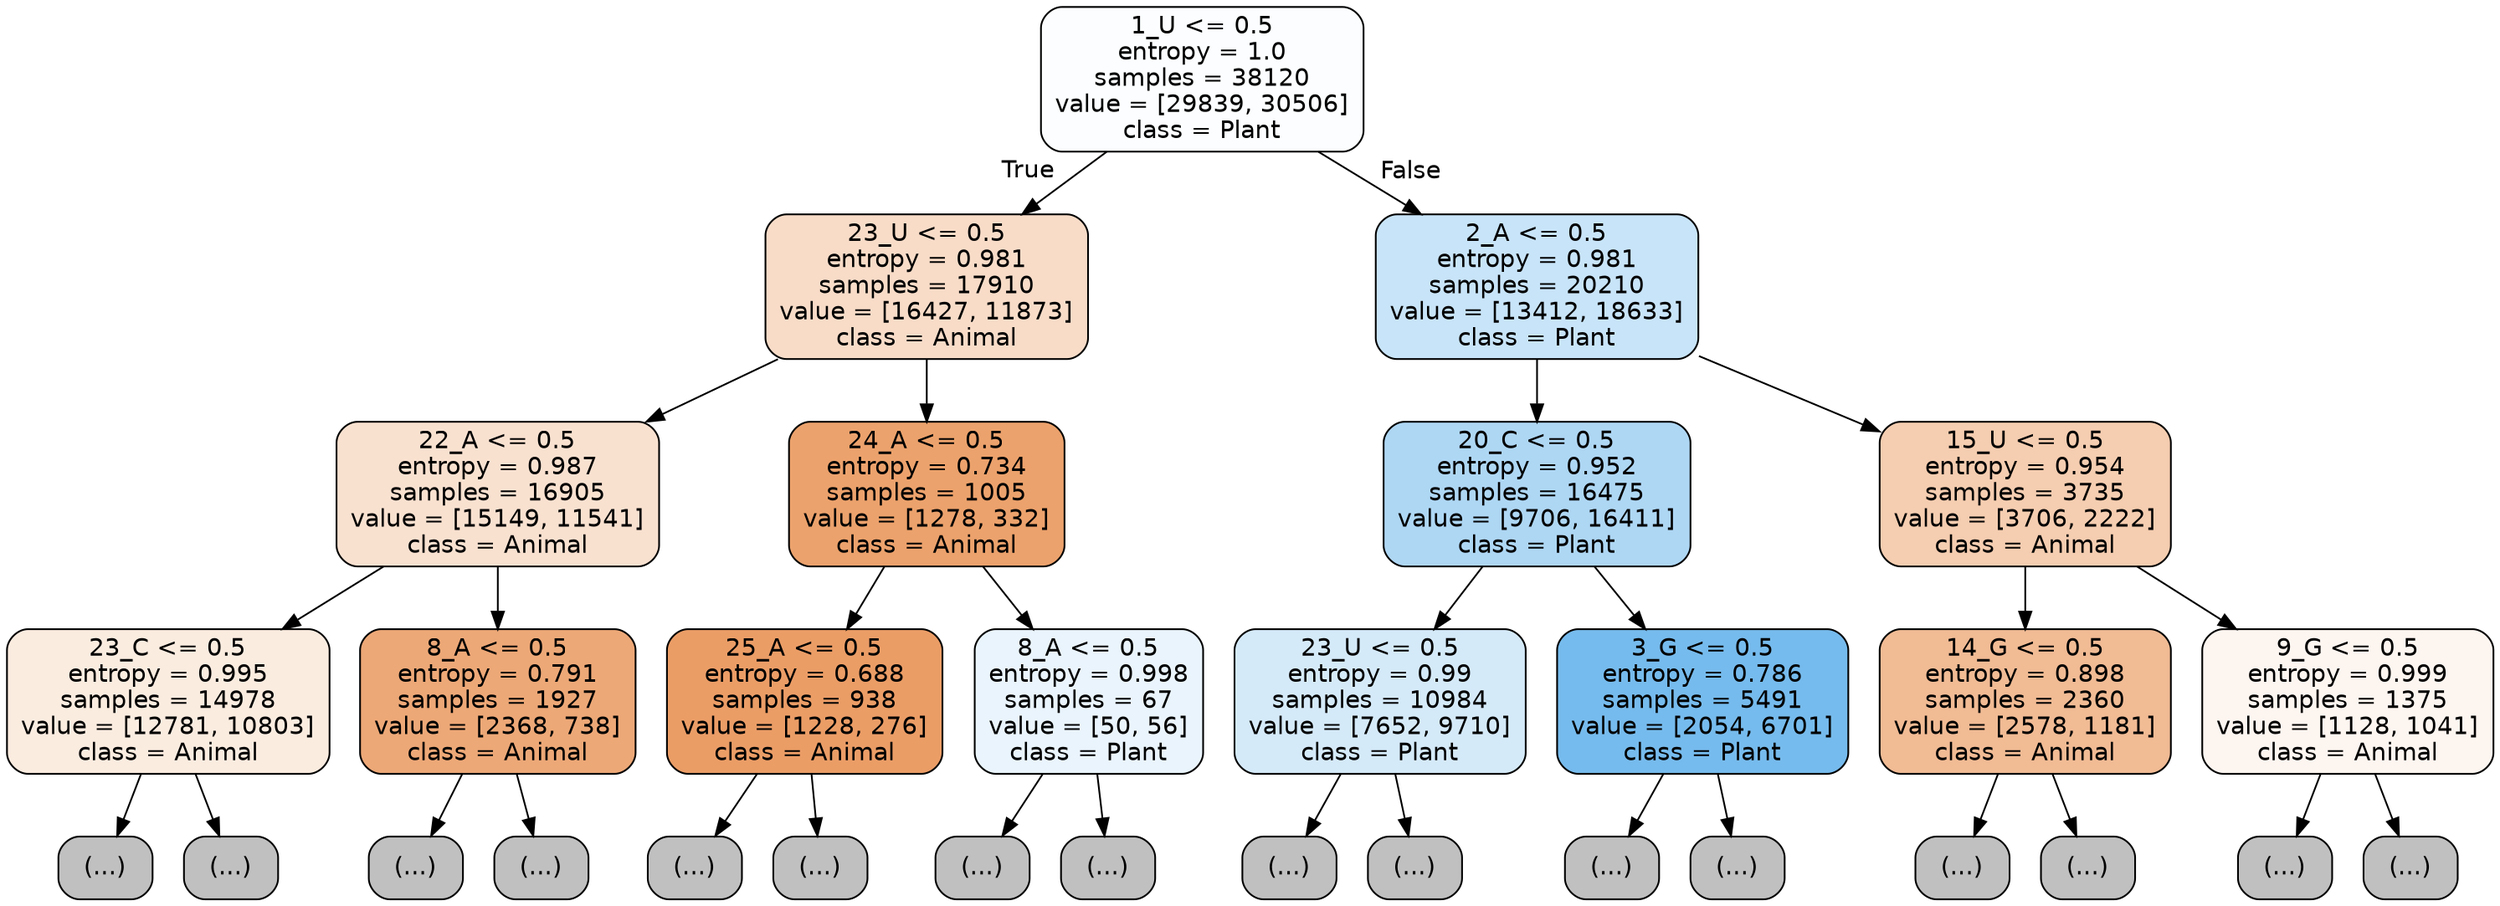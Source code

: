 digraph Tree {
node [shape=box, style="filled, rounded", color="black", fontname="helvetica"] ;
edge [fontname="helvetica"] ;
0 [label="1_U <= 0.5\nentropy = 1.0\nsamples = 38120\nvalue = [29839, 30506]\nclass = Plant", fillcolor="#fbfdfe"] ;
1 [label="23_U <= 0.5\nentropy = 0.981\nsamples = 17910\nvalue = [16427, 11873]\nclass = Animal", fillcolor="#f8dcc8"] ;
0 -> 1 [labeldistance=2.5, labelangle=45, headlabel="True"] ;
2 [label="22_A <= 0.5\nentropy = 0.987\nsamples = 16905\nvalue = [15149, 11541]\nclass = Animal", fillcolor="#f9e1d0"] ;
1 -> 2 ;
3 [label="23_C <= 0.5\nentropy = 0.995\nsamples = 14978\nvalue = [12781, 10803]\nclass = Animal", fillcolor="#fbece0"] ;
2 -> 3 ;
4 [label="(...)", fillcolor="#C0C0C0"] ;
3 -> 4 ;
7611 [label="(...)", fillcolor="#C0C0C0"] ;
3 -> 7611 ;
7944 [label="8_A <= 0.5\nentropy = 0.791\nsamples = 1927\nvalue = [2368, 738]\nclass = Animal", fillcolor="#eda877"] ;
2 -> 7944 ;
7945 [label="(...)", fillcolor="#C0C0C0"] ;
7944 -> 7945 ;
8678 [label="(...)", fillcolor="#C0C0C0"] ;
7944 -> 8678 ;
8923 [label="24_A <= 0.5\nentropy = 0.734\nsamples = 1005\nvalue = [1278, 332]\nclass = Animal", fillcolor="#eca26c"] ;
1 -> 8923 ;
8924 [label="25_A <= 0.5\nentropy = 0.688\nsamples = 938\nvalue = [1228, 276]\nclass = Animal", fillcolor="#eb9d66"] ;
8923 -> 8924 ;
8925 [label="(...)", fillcolor="#C0C0C0"] ;
8924 -> 8925 ;
9354 [label="(...)", fillcolor="#C0C0C0"] ;
8924 -> 9354 ;
9361 [label="8_A <= 0.5\nentropy = 0.998\nsamples = 67\nvalue = [50, 56]\nclass = Plant", fillcolor="#eaf4fc"] ;
8923 -> 9361 ;
9362 [label="(...)", fillcolor="#C0C0C0"] ;
9361 -> 9362 ;
9389 [label="(...)", fillcolor="#C0C0C0"] ;
9361 -> 9389 ;
9408 [label="2_A <= 0.5\nentropy = 0.981\nsamples = 20210\nvalue = [13412, 18633]\nclass = Plant", fillcolor="#c8e4f8"] ;
0 -> 9408 [labeldistance=2.5, labelangle=-45, headlabel="False"] ;
9409 [label="20_C <= 0.5\nentropy = 0.952\nsamples = 16475\nvalue = [9706, 16411]\nclass = Plant", fillcolor="#aed7f4"] ;
9408 -> 9409 ;
9410 [label="23_U <= 0.5\nentropy = 0.99\nsamples = 10984\nvalue = [7652, 9710]\nclass = Plant", fillcolor="#d5eaf9"] ;
9409 -> 9410 ;
9411 [label="(...)", fillcolor="#C0C0C0"] ;
9410 -> 9411 ;
13710 [label="(...)", fillcolor="#C0C0C0"] ;
9410 -> 13710 ;
13877 [label="3_G <= 0.5\nentropy = 0.786\nsamples = 5491\nvalue = [2054, 6701]\nclass = Plant", fillcolor="#76bbed"] ;
9409 -> 13877 ;
13878 [label="(...)", fillcolor="#C0C0C0"] ;
13877 -> 13878 ;
14955 [label="(...)", fillcolor="#C0C0C0"] ;
13877 -> 14955 ;
15342 [label="15_U <= 0.5\nentropy = 0.954\nsamples = 3735\nvalue = [3706, 2222]\nclass = Animal", fillcolor="#f5cdb0"] ;
9408 -> 15342 ;
15343 [label="14_G <= 0.5\nentropy = 0.898\nsamples = 2360\nvalue = [2578, 1181]\nclass = Animal", fillcolor="#f1bb94"] ;
15342 -> 15343 ;
15344 [label="(...)", fillcolor="#C0C0C0"] ;
15343 -> 15344 ;
16113 [label="(...)", fillcolor="#C0C0C0"] ;
15343 -> 16113 ;
16356 [label="9_G <= 0.5\nentropy = 0.999\nsamples = 1375\nvalue = [1128, 1041]\nclass = Animal", fillcolor="#fdf5f0"] ;
15342 -> 16356 ;
16357 [label="(...)", fillcolor="#C0C0C0"] ;
16356 -> 16357 ;
16736 [label="(...)", fillcolor="#C0C0C0"] ;
16356 -> 16736 ;
}